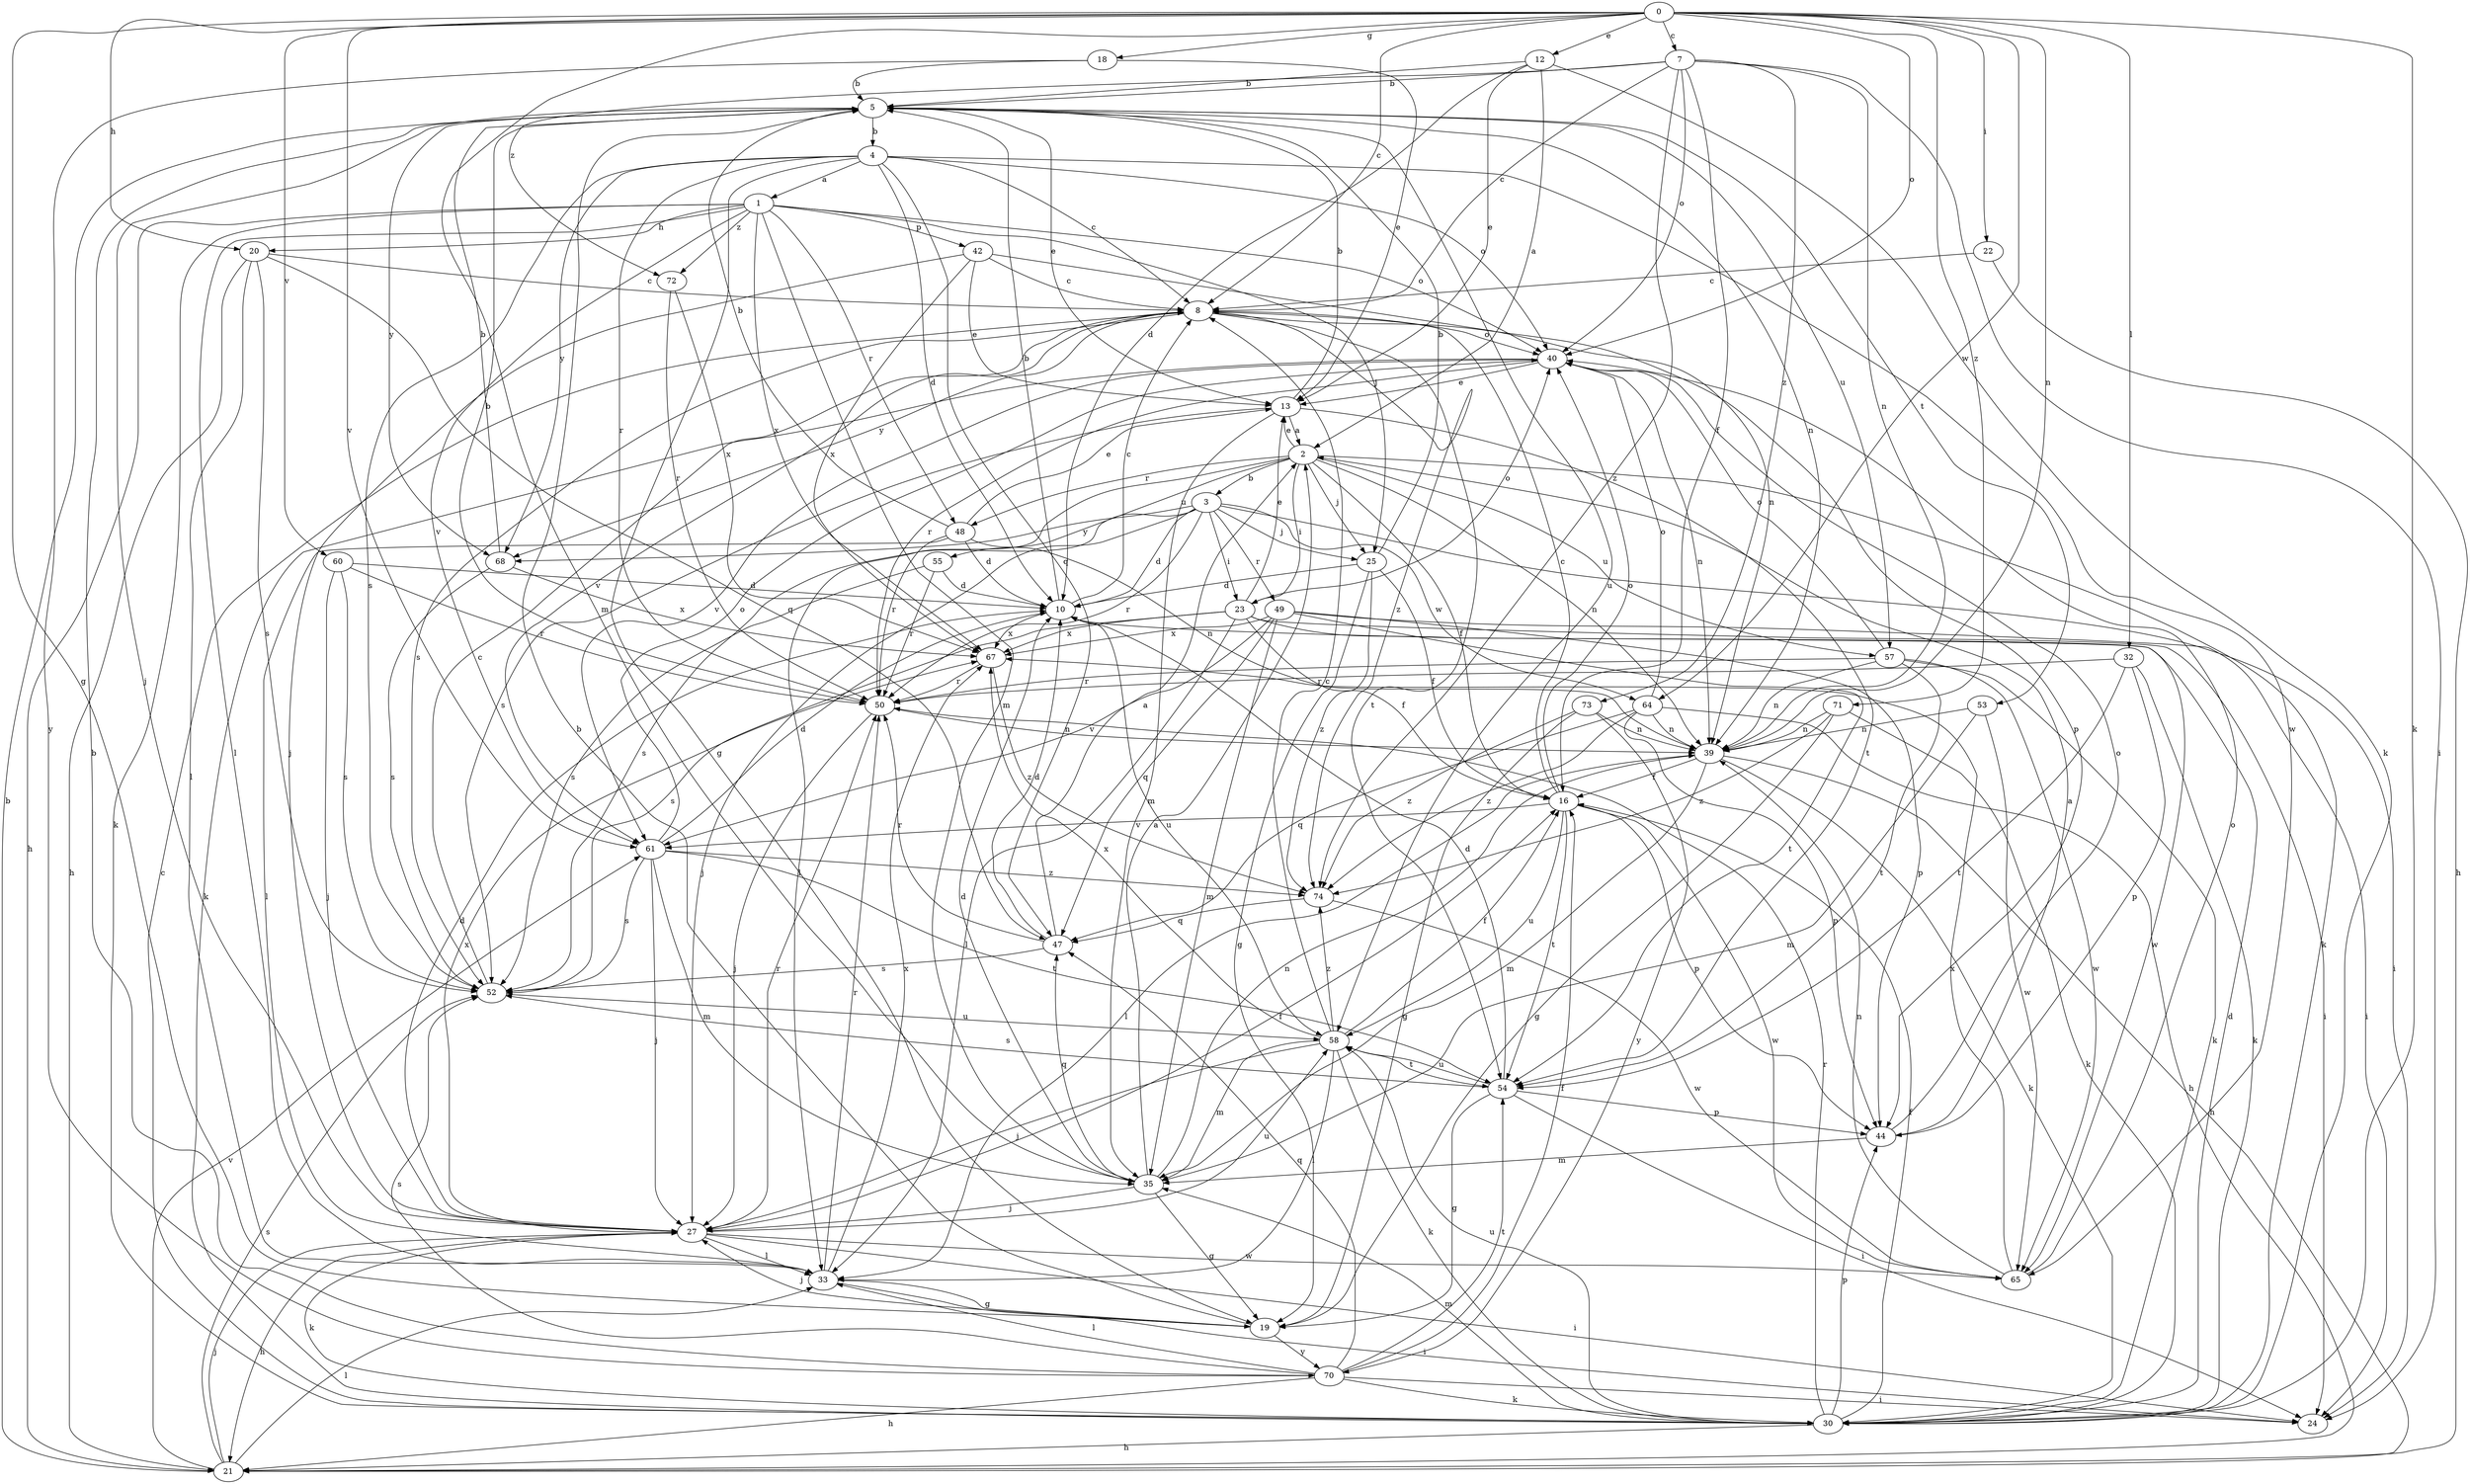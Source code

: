 strict digraph  {
0;
1;
2;
3;
4;
5;
7;
8;
10;
12;
13;
16;
18;
19;
20;
21;
22;
23;
24;
25;
27;
30;
32;
33;
35;
39;
40;
42;
44;
47;
48;
49;
50;
52;
53;
54;
55;
57;
58;
60;
61;
64;
65;
67;
68;
70;
71;
72;
73;
74;
0 -> 7  [label=c];
0 -> 8  [label=c];
0 -> 12  [label=e];
0 -> 18  [label=g];
0 -> 19  [label=g];
0 -> 20  [label=h];
0 -> 22  [label=i];
0 -> 30  [label=k];
0 -> 32  [label=l];
0 -> 35  [label=m];
0 -> 39  [label=n];
0 -> 40  [label=o];
0 -> 60  [label=v];
0 -> 61  [label=v];
0 -> 64  [label=w];
0 -> 71  [label=z];
1 -> 20  [label=h];
1 -> 21  [label=h];
1 -> 25  [label=j];
1 -> 30  [label=k];
1 -> 33  [label=l];
1 -> 35  [label=m];
1 -> 40  [label=o];
1 -> 42  [label=p];
1 -> 48  [label=r];
1 -> 61  [label=v];
1 -> 67  [label=x];
1 -> 72  [label=z];
2 -> 3  [label=b];
2 -> 13  [label=e];
2 -> 16  [label=f];
2 -> 23  [label=i];
2 -> 25  [label=j];
2 -> 30  [label=k];
2 -> 33  [label=l];
2 -> 39  [label=n];
2 -> 48  [label=r];
2 -> 55  [label=u];
2 -> 57  [label=u];
3 -> 10  [label=d];
3 -> 23  [label=i];
3 -> 24  [label=i];
3 -> 25  [label=j];
3 -> 27  [label=j];
3 -> 49  [label=r];
3 -> 50  [label=r];
3 -> 52  [label=s];
3 -> 64  [label=w];
3 -> 68  [label=y];
4 -> 1  [label=a];
4 -> 8  [label=c];
4 -> 10  [label=d];
4 -> 19  [label=g];
4 -> 40  [label=o];
4 -> 47  [label=q];
4 -> 50  [label=r];
4 -> 52  [label=s];
4 -> 65  [label=w];
4 -> 68  [label=y];
5 -> 4  [label=b];
5 -> 13  [label=e];
5 -> 27  [label=j];
5 -> 39  [label=n];
5 -> 53  [label=t];
5 -> 57  [label=u];
5 -> 58  [label=u];
5 -> 68  [label=y];
7 -> 5  [label=b];
7 -> 8  [label=c];
7 -> 16  [label=f];
7 -> 24  [label=i];
7 -> 39  [label=n];
7 -> 40  [label=o];
7 -> 72  [label=z];
7 -> 73  [label=z];
7 -> 74  [label=z];
8 -> 40  [label=o];
8 -> 44  [label=p];
8 -> 52  [label=s];
8 -> 54  [label=t];
8 -> 61  [label=v];
8 -> 68  [label=y];
8 -> 74  [label=z];
10 -> 5  [label=b];
10 -> 8  [label=c];
10 -> 58  [label=u];
10 -> 67  [label=x];
12 -> 2  [label=a];
12 -> 5  [label=b];
12 -> 10  [label=d];
12 -> 13  [label=e];
12 -> 30  [label=k];
13 -> 2  [label=a];
13 -> 5  [label=b];
13 -> 35  [label=m];
13 -> 52  [label=s];
13 -> 54  [label=t];
16 -> 8  [label=c];
16 -> 40  [label=o];
16 -> 44  [label=p];
16 -> 54  [label=t];
16 -> 58  [label=u];
16 -> 61  [label=v];
16 -> 65  [label=w];
18 -> 5  [label=b];
18 -> 13  [label=e];
18 -> 70  [label=y];
19 -> 5  [label=b];
19 -> 27  [label=j];
19 -> 70  [label=y];
20 -> 8  [label=c];
20 -> 21  [label=h];
20 -> 33  [label=l];
20 -> 47  [label=q];
20 -> 52  [label=s];
21 -> 5  [label=b];
21 -> 27  [label=j];
21 -> 33  [label=l];
21 -> 52  [label=s];
21 -> 61  [label=v];
22 -> 8  [label=c];
22 -> 21  [label=h];
23 -> 13  [label=e];
23 -> 16  [label=f];
23 -> 24  [label=i];
23 -> 33  [label=l];
23 -> 40  [label=o];
23 -> 52  [label=s];
23 -> 65  [label=w];
23 -> 67  [label=x];
25 -> 5  [label=b];
25 -> 10  [label=d];
25 -> 16  [label=f];
25 -> 19  [label=g];
25 -> 74  [label=z];
27 -> 10  [label=d];
27 -> 16  [label=f];
27 -> 21  [label=h];
27 -> 24  [label=i];
27 -> 30  [label=k];
27 -> 33  [label=l];
27 -> 50  [label=r];
27 -> 58  [label=u];
27 -> 65  [label=w];
27 -> 67  [label=x];
30 -> 8  [label=c];
30 -> 10  [label=d];
30 -> 16  [label=f];
30 -> 21  [label=h];
30 -> 35  [label=m];
30 -> 44  [label=p];
30 -> 50  [label=r];
30 -> 58  [label=u];
32 -> 30  [label=k];
32 -> 44  [label=p];
32 -> 50  [label=r];
32 -> 54  [label=t];
33 -> 19  [label=g];
33 -> 24  [label=i];
33 -> 50  [label=r];
33 -> 67  [label=x];
35 -> 2  [label=a];
35 -> 10  [label=d];
35 -> 19  [label=g];
35 -> 27  [label=j];
35 -> 39  [label=n];
35 -> 47  [label=q];
39 -> 16  [label=f];
39 -> 21  [label=h];
39 -> 30  [label=k];
39 -> 33  [label=l];
39 -> 35  [label=m];
40 -> 13  [label=e];
40 -> 30  [label=k];
40 -> 39  [label=n];
40 -> 50  [label=r];
40 -> 61  [label=v];
42 -> 8  [label=c];
42 -> 13  [label=e];
42 -> 27  [label=j];
42 -> 39  [label=n];
42 -> 67  [label=x];
44 -> 2  [label=a];
44 -> 35  [label=m];
44 -> 40  [label=o];
47 -> 2  [label=a];
47 -> 10  [label=d];
47 -> 50  [label=r];
47 -> 52  [label=s];
48 -> 5  [label=b];
48 -> 10  [label=d];
48 -> 13  [label=e];
48 -> 33  [label=l];
48 -> 39  [label=n];
48 -> 50  [label=r];
49 -> 24  [label=i];
49 -> 35  [label=m];
49 -> 44  [label=p];
49 -> 47  [label=q];
49 -> 54  [label=t];
49 -> 61  [label=v];
49 -> 67  [label=x];
50 -> 5  [label=b];
50 -> 27  [label=j];
50 -> 39  [label=n];
52 -> 8  [label=c];
52 -> 58  [label=u];
53 -> 35  [label=m];
53 -> 39  [label=n];
53 -> 65  [label=w];
54 -> 10  [label=d];
54 -> 19  [label=g];
54 -> 24  [label=i];
54 -> 44  [label=p];
54 -> 52  [label=s];
54 -> 58  [label=u];
55 -> 10  [label=d];
55 -> 50  [label=r];
55 -> 52  [label=s];
57 -> 30  [label=k];
57 -> 39  [label=n];
57 -> 40  [label=o];
57 -> 50  [label=r];
57 -> 54  [label=t];
57 -> 65  [label=w];
58 -> 8  [label=c];
58 -> 16  [label=f];
58 -> 27  [label=j];
58 -> 30  [label=k];
58 -> 33  [label=l];
58 -> 35  [label=m];
58 -> 54  [label=t];
58 -> 67  [label=x];
58 -> 74  [label=z];
60 -> 10  [label=d];
60 -> 27  [label=j];
60 -> 50  [label=r];
60 -> 52  [label=s];
61 -> 10  [label=d];
61 -> 27  [label=j];
61 -> 35  [label=m];
61 -> 40  [label=o];
61 -> 52  [label=s];
61 -> 54  [label=t];
61 -> 74  [label=z];
64 -> 21  [label=h];
64 -> 39  [label=n];
64 -> 40  [label=o];
64 -> 44  [label=p];
64 -> 47  [label=q];
64 -> 74  [label=z];
65 -> 39  [label=n];
65 -> 40  [label=o];
65 -> 67  [label=x];
67 -> 50  [label=r];
67 -> 74  [label=z];
68 -> 5  [label=b];
68 -> 52  [label=s];
68 -> 67  [label=x];
70 -> 5  [label=b];
70 -> 16  [label=f];
70 -> 21  [label=h];
70 -> 24  [label=i];
70 -> 30  [label=k];
70 -> 33  [label=l];
70 -> 47  [label=q];
70 -> 52  [label=s];
70 -> 54  [label=t];
71 -> 19  [label=g];
71 -> 30  [label=k];
71 -> 39  [label=n];
71 -> 74  [label=z];
72 -> 50  [label=r];
72 -> 67  [label=x];
73 -> 19  [label=g];
73 -> 39  [label=n];
73 -> 70  [label=y];
73 -> 74  [label=z];
74 -> 47  [label=q];
74 -> 65  [label=w];
}
